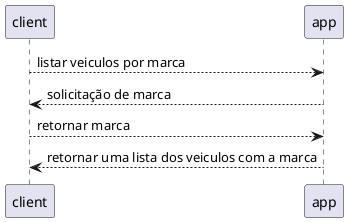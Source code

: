 @startuml listar_veiculos_por_marca
client --> app:listar veiculos por marca
app --> client:solicitação de marca
client --> app:retornar marca
app --> client:retornar uma lista dos veiculos com a marca
@enduml